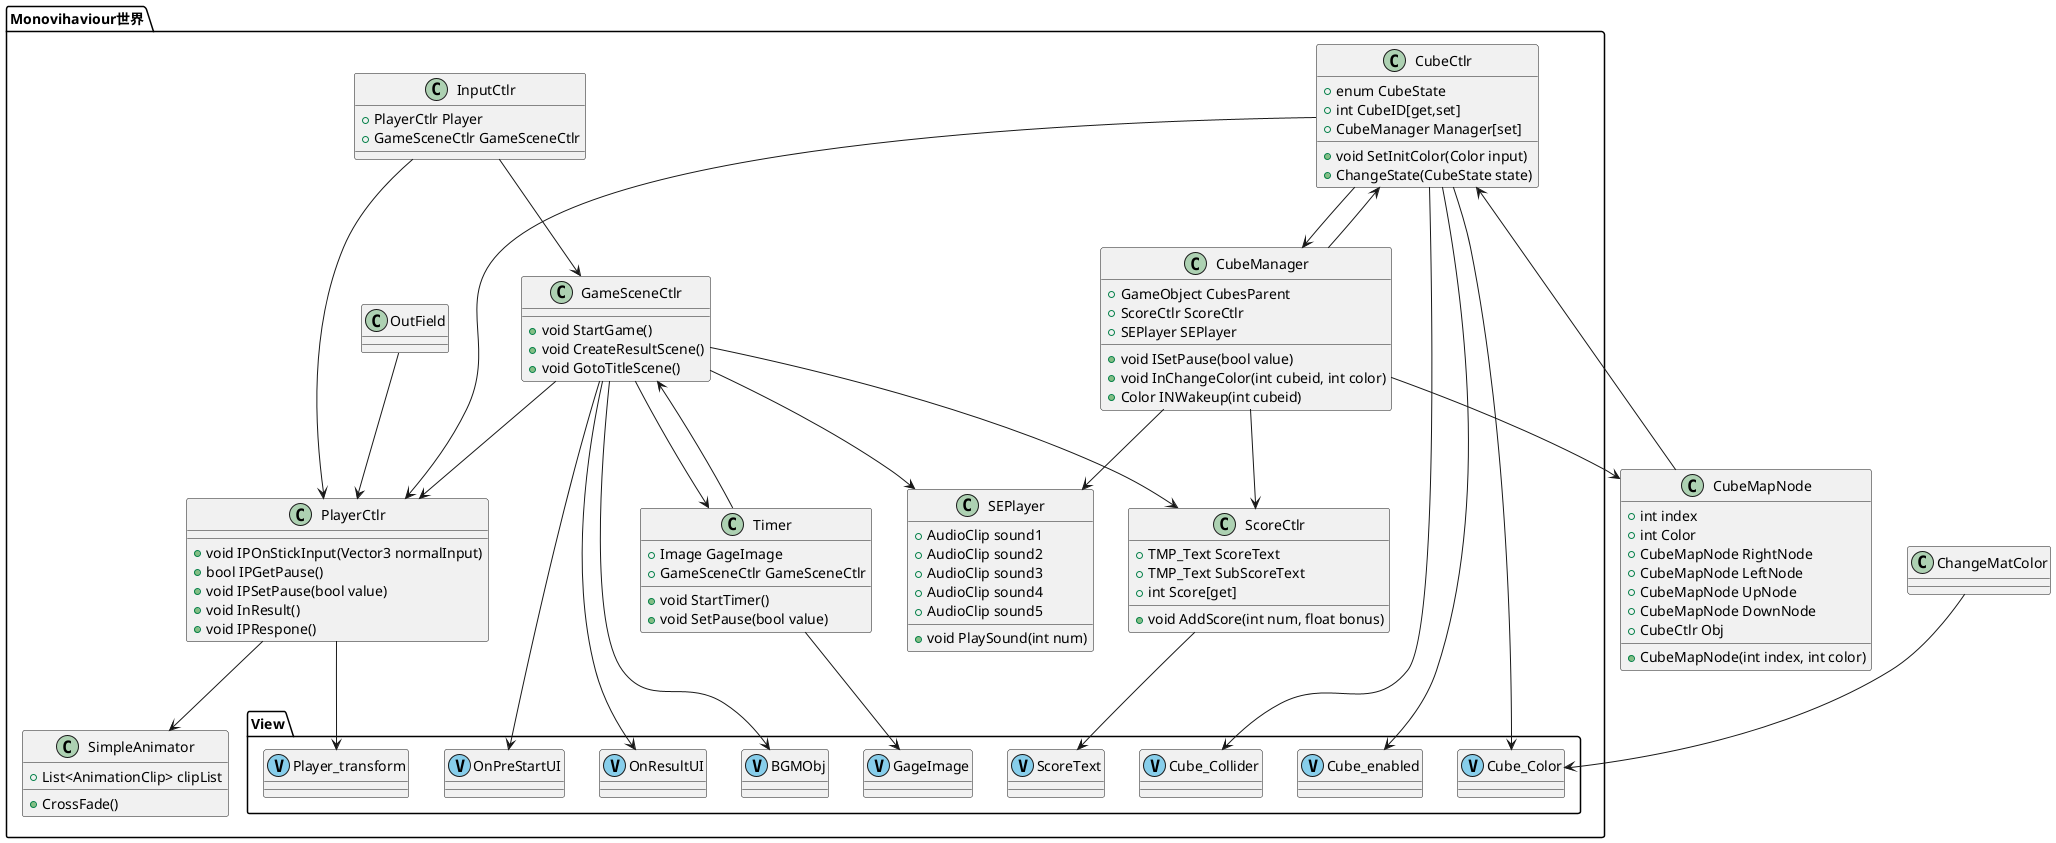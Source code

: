 @startuml u1w-design

package Monovihaviour世界
{
class CubeCtlr
{
    +enum CubeState
    +void SetInitColor(Color input)
    +ChangeState(CubeState state)
    +int CubeID[get,set]
    +CubeManager Manager[set]
}

class CubeManager
{
    +void ISetPause(bool value)
    +void InChangeColor(int cubeid, int color)
    +Color INWakeup(int cubeid)
    +GameObject CubesParent
    +ScoreCtlr ScoreCtlr
    +SEPlayer SEPlayer
}

class GameSceneCtlr
{
    +void StartGame()
    +void CreateResultScene()
    +void GotoTitleScene()
}

class InputCtlr
{
    +PlayerCtlr Player
    +GameSceneCtlr GameSceneCtlr
}

class OutField

class PlayerCtlr
{
    +void IPOnStickInput(Vector3 normalInput)
    +bool IPGetPause()
    +void IPSetPause(bool value)
    +void InResult()
    +void IPRespone()
}

class ScoreCtlr
{
    +void AddScore(int num, float bonus)
    +TMP_Text ScoreText
    +TMP_Text SubScoreText
    +int Score[get]
}

class SEPlayer
{
    +void PlaySound(int num)
    +AudioClip sound1
    +AudioClip sound2
    +AudioClip sound3
    +AudioClip sound4
    +AudioClip sound5
}

class SimpleAnimator
{
    +CrossFade()
    +List<AnimationClip> clipList
}

class Timer
{
    +void StartTimer()
    +void SetPause(bool value)
    +Image GageImage
    +GameSceneCtlr GameSceneCtlr
}

'class TitleAnimation
'class TitleSceneCtlr
'{
'    +void GoToGameMain()
'}
package View
{
class Player_transform << (V,SkyBlue) >>
class ScoreText << (V,SkyBlue) >>
class Cube_Color << (V,SkyBlue) >>
class Cube_Collider << (V,SkyBlue) >>
class Cube_enabled << (V,SkyBlue) >>
class OnPreStartUI << (V,SkyBlue) >>
class OnResultUI << (V,SkyBlue) >>
class BGMObj << (V,SkyBlue) >>
class GageImage << (V,SkyBlue) >>
}
}

class CubeMapNode
{
    +CubeMapNode(int index, int color)
    +int index
    +int Color
    +CubeMapNode RightNode
    +CubeMapNode LeftNode
    +CubeMapNode UpNode
    +CubeMapNode DownNode
    +CubeCtlr Obj
}

ChangeMatColor --> Cube_Color

CubeCtlr --> Cube_Color
CubeCtlr --> Cube_Collider
CubeCtlr --> Cube_enabled
CubeCtlr --> CubeManager
CubeCtlr --> PlayerCtlr

CubeManager --> ScoreCtlr
CubeManager --> SEPlayer
CubeManager --> CubeMapNode
CubeManager --> CubeCtlr

CubeMapNode --> CubeCtlr

GameSceneCtlr --> PlayerCtlr
GameSceneCtlr --> Timer
GameSceneCtlr --> ScoreCtlr
GameSceneCtlr --> OnPreStartUI
GameSceneCtlr --> OnResultUI
GameSceneCtlr --> SEPlayer
GameSceneCtlr --> BGMObj

InputCtlr --> GameSceneCtlr
InputCtlr --> PlayerCtlr

OutField --> PlayerCtlr

PlayerCtlr --> SimpleAnimator
PlayerCtlr --> Player_transform

ScoreCtlr --> ScoreText

Timer --> GageImage
Timer --> GameSceneCtlr

@enduml